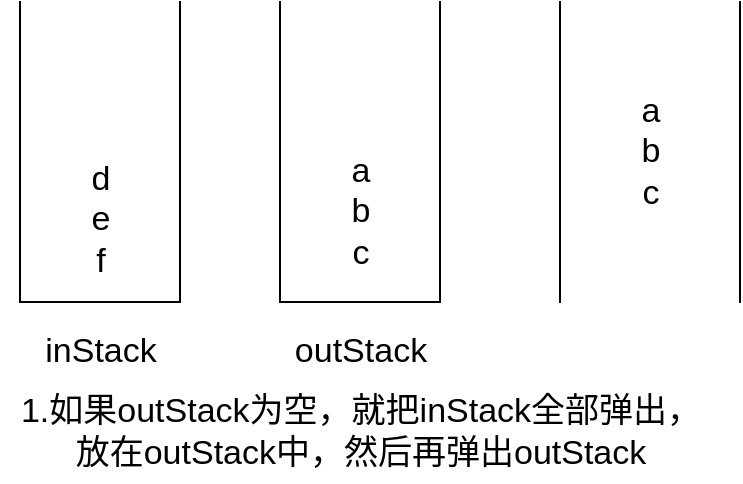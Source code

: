 <mxfile>
    <diagram id="NBz5Q_h23Wbg9nQ07jxv" name="第 1 页">
        <mxGraphModel dx="939" dy="332" grid="1" gridSize="10" guides="1" tooltips="1" connect="1" arrows="1" fold="1" page="1" pageScale="1" pageWidth="827" pageHeight="1169" math="0" shadow="0">
            <root>
                <mxCell id="0"/>
                <mxCell id="1" parent="0"/>
                <mxCell id="2" value="" style="shape=partialRectangle;whiteSpace=wrap;html=1;bottom=1;right=1;left=1;top=0;fillColor=none;routingCenterX=-0.5;" parent="1" vertex="1">
                    <mxGeometry x="130" y="240" width="80" height="150" as="geometry"/>
                </mxCell>
                <mxCell id="4" value="" style="shape=partialRectangle;whiteSpace=wrap;html=1;bottom=1;right=1;left=1;top=0;fillColor=none;routingCenterX=-0.5;" parent="1" vertex="1">
                    <mxGeometry x="260" y="240" width="80" height="150" as="geometry"/>
                </mxCell>
                <mxCell id="5" value="" style="shape=partialRectangle;whiteSpace=wrap;html=1;bottom=0;top=0;fillColor=none;" parent="1" vertex="1">
                    <mxGeometry x="400" y="240" width="90" height="150" as="geometry"/>
                </mxCell>
                <mxCell id="8" value="a&lt;br&gt;b&lt;br&gt;c" style="text;html=1;resizable=0;autosize=1;align=center;verticalAlign=middle;points=[];fillColor=none;strokeColor=none;rounded=0;fontSize=17;" parent="1" vertex="1">
                    <mxGeometry x="435" y="280" width="20" height="70" as="geometry"/>
                </mxCell>
                <mxCell id="9" value="inStack" style="text;html=1;resizable=0;autosize=1;align=center;verticalAlign=middle;points=[];fillColor=none;strokeColor=none;rounded=0;fontSize=17;" parent="1" vertex="1">
                    <mxGeometry x="135" y="400" width="70" height="30" as="geometry"/>
                </mxCell>
                <mxCell id="10" value="outStack" style="text;html=1;resizable=0;autosize=1;align=center;verticalAlign=middle;points=[];fillColor=none;strokeColor=none;rounded=0;fontSize=17;" parent="1" vertex="1">
                    <mxGeometry x="260" y="400" width="80" height="30" as="geometry"/>
                </mxCell>
                <mxCell id="11" value="1.如果outStack为空，就把inStack全部弹出，&lt;br&gt;放在outStack中，然后再弹出outStack" style="text;html=1;resizable=0;autosize=1;align=center;verticalAlign=middle;points=[];fillColor=none;strokeColor=none;rounded=0;fontSize=17;" parent="1" vertex="1">
                    <mxGeometry x="120" y="430" width="360" height="50" as="geometry"/>
                </mxCell>
                <mxCell id="12" value="&lt;font style=&quot;font-size: 17px&quot;&gt;a&lt;br&gt;b&lt;br&gt;c&lt;br&gt;&lt;/font&gt;" style="text;html=1;resizable=0;autosize=1;align=center;verticalAlign=middle;points=[];fillColor=none;strokeColor=none;rounded=0;" parent="1" vertex="1">
                    <mxGeometry x="290" y="320" width="20" height="50" as="geometry"/>
                </mxCell>
                <mxCell id="13" value="&lt;span style=&quot;font-size: 17px&quot;&gt;d&lt;br&gt;e&lt;br&gt;f&lt;br&gt;&lt;/span&gt;" style="text;html=1;resizable=0;autosize=1;align=center;verticalAlign=middle;points=[];fillColor=none;strokeColor=none;rounded=0;" parent="1" vertex="1">
                    <mxGeometry x="160" y="324" width="20" height="50" as="geometry"/>
                </mxCell>
            </root>
        </mxGraphModel>
    </diagram>
</mxfile>
